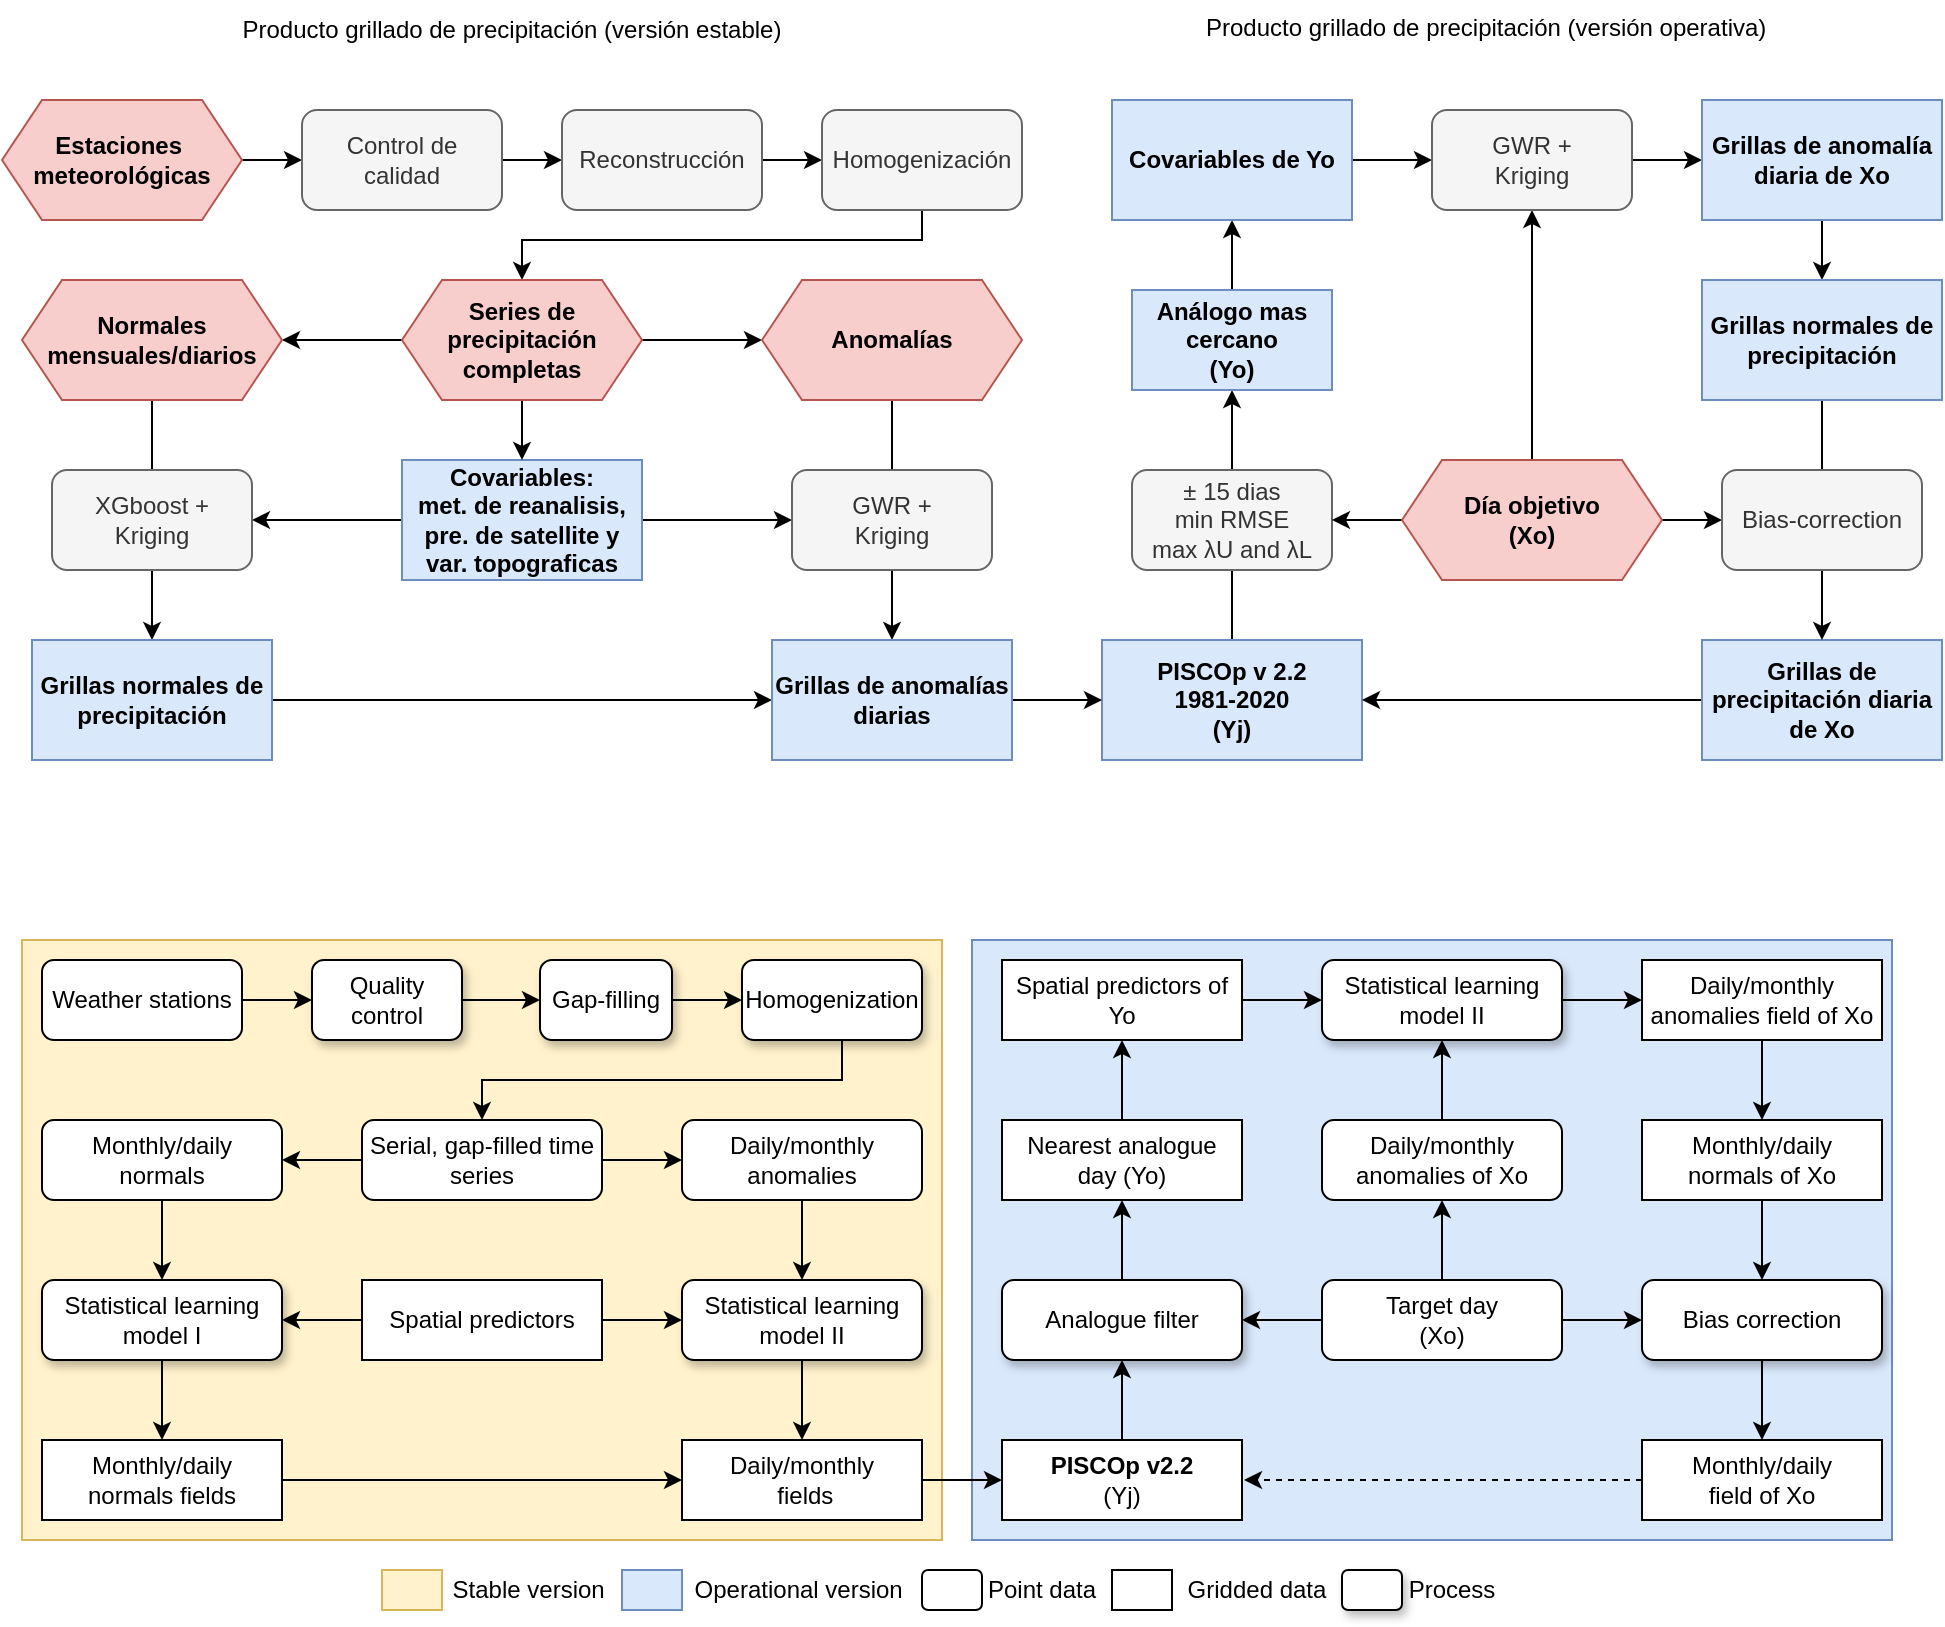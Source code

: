 <mxfile version="20.3.0" type="github">
  <diagram id="sS3vLbdQYCUNgHS4aMn6" name="Page-1">
    <mxGraphModel dx="1422" dy="716" grid="1" gridSize="10" guides="1" tooltips="1" connect="1" arrows="1" fold="1" page="1" pageScale="1" pageWidth="827" pageHeight="1169" math="1" shadow="0">
      <root>
        <mxCell id="0" />
        <mxCell id="1" parent="0" />
        <mxCell id="i-kIbiZcnTvoaVWzt7tH-67" style="edgeStyle=orthogonalEdgeStyle;rounded=0;orthogonalLoop=1;jettySize=auto;html=1;entryX=0.5;entryY=1;entryDx=0;entryDy=0;" parent="1" source="i-kIbiZcnTvoaVWzt7tH-3" target="i-kIbiZcnTvoaVWzt7tH-66" edge="1">
          <mxGeometry relative="1" as="geometry" />
        </mxCell>
        <mxCell id="i-kIbiZcnTvoaVWzt7tH-3" value="PISCOp v 2.2 &lt;br&gt;1981-2020&lt;br&gt;(Yj)" style="rounded=0;whiteSpace=wrap;html=1;fontStyle=1;fillColor=#dae8fc;strokeColor=#6c8ebf;" parent="1" vertex="1">
          <mxGeometry x="600" y="370" width="130" height="60" as="geometry" />
        </mxCell>
        <mxCell id="i-kIbiZcnTvoaVWzt7tH-29" style="edgeStyle=orthogonalEdgeStyle;rounded=0;orthogonalLoop=1;jettySize=auto;html=1;entryX=0;entryY=0.5;entryDx=0;entryDy=0;" parent="1" target="i-kIbiZcnTvoaVWzt7tH-24" edge="1">
          <mxGeometry relative="1" as="geometry">
            <mxPoint x="169.989" y="130.034" as="sourcePoint" />
          </mxGeometry>
        </mxCell>
        <mxCell id="i-kIbiZcnTvoaVWzt7tH-30" style="edgeStyle=orthogonalEdgeStyle;rounded=0;orthogonalLoop=1;jettySize=auto;html=1;" parent="1" source="i-kIbiZcnTvoaVWzt7tH-24" edge="1">
          <mxGeometry relative="1" as="geometry">
            <mxPoint x="330" y="130" as="targetPoint" />
          </mxGeometry>
        </mxCell>
        <mxCell id="i-kIbiZcnTvoaVWzt7tH-24" value="Control de &lt;br&gt;calidad" style="rounded=1;whiteSpace=wrap;html=1;fillColor=#f5f5f5;strokeColor=#666666;fontColor=#333333;" parent="1" vertex="1">
          <mxGeometry x="200" y="105" width="100" height="50" as="geometry" />
        </mxCell>
        <mxCell id="i-kIbiZcnTvoaVWzt7tH-31" style="edgeStyle=orthogonalEdgeStyle;rounded=0;orthogonalLoop=1;jettySize=auto;html=1;" parent="1" source="i-kIbiZcnTvoaVWzt7tH-25" edge="1">
          <mxGeometry relative="1" as="geometry">
            <mxPoint x="460" y="130" as="targetPoint" />
          </mxGeometry>
        </mxCell>
        <mxCell id="i-kIbiZcnTvoaVWzt7tH-25" value="Reconstrucción" style="rounded=1;whiteSpace=wrap;html=1;fillColor=#f5f5f5;strokeColor=#666666;fontColor=#333333;" parent="1" vertex="1">
          <mxGeometry x="330" y="105" width="100" height="50" as="geometry" />
        </mxCell>
        <mxCell id="i-kIbiZcnTvoaVWzt7tH-32" style="edgeStyle=orthogonalEdgeStyle;rounded=0;orthogonalLoop=1;jettySize=auto;html=1;" parent="1" source="i-kIbiZcnTvoaVWzt7tH-26" edge="1">
          <mxGeometry relative="1" as="geometry">
            <mxPoint x="310" y="190" as="targetPoint" />
            <Array as="points">
              <mxPoint x="510" y="170" />
              <mxPoint x="310" y="170" />
            </Array>
          </mxGeometry>
        </mxCell>
        <mxCell id="i-kIbiZcnTvoaVWzt7tH-26" value="Homogenización" style="rounded=1;whiteSpace=wrap;html=1;fillColor=#f5f5f5;strokeColor=#666666;fontColor=#333333;" parent="1" vertex="1">
          <mxGeometry x="460" y="105" width="100" height="50" as="geometry" />
        </mxCell>
        <mxCell id="i-kIbiZcnTvoaVWzt7tH-34" style="edgeStyle=orthogonalEdgeStyle;rounded=0;orthogonalLoop=1;jettySize=auto;html=1;entryX=0;entryY=0.5;entryDx=0;entryDy=0;" parent="1" edge="1">
          <mxGeometry relative="1" as="geometry">
            <mxPoint x="360" y="220" as="sourcePoint" />
            <mxPoint x="430" y="220" as="targetPoint" />
          </mxGeometry>
        </mxCell>
        <mxCell id="i-kIbiZcnTvoaVWzt7tH-35" style="edgeStyle=orthogonalEdgeStyle;rounded=0;orthogonalLoop=1;jettySize=auto;html=1;" parent="1" edge="1">
          <mxGeometry relative="1" as="geometry">
            <mxPoint x="250" y="220" as="sourcePoint" />
            <mxPoint x="190" y="220" as="targetPoint" />
          </mxGeometry>
        </mxCell>
        <mxCell id="i-kIbiZcnTvoaVWzt7tH-53" style="edgeStyle=orthogonalEdgeStyle;rounded=0;orthogonalLoop=1;jettySize=auto;html=1;entryX=1;entryY=0.5;entryDx=0;entryDy=0;" parent="1" source="i-kIbiZcnTvoaVWzt7tH-37" target="i-kIbiZcnTvoaVWzt7tH-49" edge="1">
          <mxGeometry relative="1" as="geometry" />
        </mxCell>
        <mxCell id="i-kIbiZcnTvoaVWzt7tH-60" style="edgeStyle=orthogonalEdgeStyle;rounded=0;orthogonalLoop=1;jettySize=auto;html=1;entryX=0;entryY=0.5;entryDx=0;entryDy=0;" parent="1" source="i-kIbiZcnTvoaVWzt7tH-37" target="i-kIbiZcnTvoaVWzt7tH-50" edge="1">
          <mxGeometry relative="1" as="geometry" />
        </mxCell>
        <mxCell id="i-kIbiZcnTvoaVWzt7tH-37" value="Covariables:&lt;br&gt;met. de reanalisis, pre. de satellite y var. topograficas" style="rounded=1;whiteSpace=wrap;html=1;arcSize=0;fontStyle=1;fillColor=#dae8fc;strokeColor=#6c8ebf;" parent="1" vertex="1">
          <mxGeometry x="250" y="280" width="120" height="60" as="geometry" />
        </mxCell>
        <mxCell id="i-kIbiZcnTvoaVWzt7tH-43" style="edgeStyle=orthogonalEdgeStyle;rounded=0;orthogonalLoop=1;jettySize=auto;html=1;entryX=0.5;entryY=0;entryDx=0;entryDy=0;" parent="1" source="i-kIbiZcnTvoaVWzt7tH-41" target="i-kIbiZcnTvoaVWzt7tH-37" edge="1">
          <mxGeometry relative="1" as="geometry" />
        </mxCell>
        <mxCell id="i-kIbiZcnTvoaVWzt7tH-41" value="&lt;b style=&quot;&quot;&gt;Series de precipitación completas&lt;/b&gt;" style="shape=hexagon;perimeter=hexagonPerimeter2;whiteSpace=wrap;html=1;fixedSize=1;rounded=0;fillColor=#f8cecc;strokeColor=#b85450;" parent="1" vertex="1">
          <mxGeometry x="250" y="190" width="120" height="60" as="geometry" />
        </mxCell>
        <mxCell id="i-kIbiZcnTvoaVWzt7tH-44" value="&lt;b style=&quot;&quot;&gt;Estaciones&amp;nbsp;&lt;br&gt;&lt;/b&gt;&lt;b&gt;meteorológicas&lt;/b&gt;" style="shape=hexagon;perimeter=hexagonPerimeter2;whiteSpace=wrap;html=1;fixedSize=1;rounded=0;fillColor=#f8cecc;strokeColor=#b85450;" parent="1" vertex="1">
          <mxGeometry x="50" y="100" width="120" height="60" as="geometry" />
        </mxCell>
        <mxCell id="i-kIbiZcnTvoaVWzt7tH-56" style="edgeStyle=orthogonalEdgeStyle;rounded=0;orthogonalLoop=1;jettySize=auto;html=1;entryX=0.5;entryY=0;entryDx=0;entryDy=0;" parent="1" source="i-kIbiZcnTvoaVWzt7tH-45" target="i-kIbiZcnTvoaVWzt7tH-51" edge="1">
          <mxGeometry relative="1" as="geometry" />
        </mxCell>
        <mxCell id="i-kIbiZcnTvoaVWzt7tH-45" value="&lt;b&gt;Normales mensuales/diarios&lt;/b&gt;" style="shape=hexagon;perimeter=hexagonPerimeter2;whiteSpace=wrap;html=1;fixedSize=1;rounded=0;fillColor=#f8cecc;strokeColor=#b85450;" parent="1" vertex="1">
          <mxGeometry x="60" y="190" width="130" height="60" as="geometry" />
        </mxCell>
        <mxCell id="i-kIbiZcnTvoaVWzt7tH-58" style="edgeStyle=orthogonalEdgeStyle;rounded=0;orthogonalLoop=1;jettySize=auto;html=1;entryX=0.5;entryY=0;entryDx=0;entryDy=0;" parent="1" source="i-kIbiZcnTvoaVWzt7tH-46" target="i-kIbiZcnTvoaVWzt7tH-57" edge="1">
          <mxGeometry relative="1" as="geometry" />
        </mxCell>
        <mxCell id="i-kIbiZcnTvoaVWzt7tH-46" value="&lt;b&gt;Anomalías&lt;/b&gt;" style="shape=hexagon;perimeter=hexagonPerimeter2;whiteSpace=wrap;html=1;fixedSize=1;rounded=0;fillColor=#f8cecc;strokeColor=#b85450;" parent="1" vertex="1">
          <mxGeometry x="430" y="190" width="130" height="60" as="geometry" />
        </mxCell>
        <mxCell id="i-kIbiZcnTvoaVWzt7tH-49" value="XGboost +&lt;br&gt;Kriging" style="rounded=1;whiteSpace=wrap;html=1;fillColor=#f5f5f5;strokeColor=#666666;fontColor=#333333;" parent="1" vertex="1">
          <mxGeometry x="75" y="285" width="100" height="50" as="geometry" />
        </mxCell>
        <mxCell id="i-kIbiZcnTvoaVWzt7tH-50" value="GWR +&lt;br&gt;Kriging" style="rounded=1;whiteSpace=wrap;html=1;fillColor=#f5f5f5;strokeColor=#666666;fontColor=#333333;" parent="1" vertex="1">
          <mxGeometry x="445" y="285" width="100" height="50" as="geometry" />
        </mxCell>
        <mxCell id="i-kIbiZcnTvoaVWzt7tH-61" style="edgeStyle=orthogonalEdgeStyle;rounded=0;orthogonalLoop=1;jettySize=auto;html=1;entryX=0;entryY=0.5;entryDx=0;entryDy=0;" parent="1" source="i-kIbiZcnTvoaVWzt7tH-51" target="i-kIbiZcnTvoaVWzt7tH-57" edge="1">
          <mxGeometry relative="1" as="geometry" />
        </mxCell>
        <mxCell id="i-kIbiZcnTvoaVWzt7tH-51" value="Grillas normales de precipitación" style="rounded=1;whiteSpace=wrap;html=1;arcSize=0;fontStyle=1;fillColor=#dae8fc;strokeColor=#6c8ebf;" parent="1" vertex="1">
          <mxGeometry x="65" y="370" width="120" height="60" as="geometry" />
        </mxCell>
        <mxCell id="i-kIbiZcnTvoaVWzt7tH-62" style="edgeStyle=orthogonalEdgeStyle;rounded=0;orthogonalLoop=1;jettySize=auto;html=1;entryX=0;entryY=0.5;entryDx=0;entryDy=0;" parent="1" source="i-kIbiZcnTvoaVWzt7tH-57" target="i-kIbiZcnTvoaVWzt7tH-3" edge="1">
          <mxGeometry relative="1" as="geometry" />
        </mxCell>
        <mxCell id="i-kIbiZcnTvoaVWzt7tH-57" value="Grillas de anomalías diarias" style="rounded=1;whiteSpace=wrap;html=1;arcSize=0;fontStyle=1;fillColor=#dae8fc;strokeColor=#6c8ebf;" parent="1" vertex="1">
          <mxGeometry x="435" y="370" width="120" height="60" as="geometry" />
        </mxCell>
        <mxCell id="i-kIbiZcnTvoaVWzt7tH-65" value="± 15 dias&lt;br&gt;min RMSE&lt;br&gt;max&amp;nbsp;λU and λL" style="rounded=1;whiteSpace=wrap;html=1;fillColor=#f5f5f5;strokeColor=#666666;fontColor=#333333;" parent="1" vertex="1">
          <mxGeometry x="615" y="285" width="100" height="50" as="geometry" />
        </mxCell>
        <mxCell id="i-kIbiZcnTvoaVWzt7tH-74" style="edgeStyle=orthogonalEdgeStyle;rounded=0;orthogonalLoop=1;jettySize=auto;html=1;entryX=0.5;entryY=1;entryDx=0;entryDy=0;" parent="1" source="i-kIbiZcnTvoaVWzt7tH-66" target="i-kIbiZcnTvoaVWzt7tH-70" edge="1">
          <mxGeometry relative="1" as="geometry" />
        </mxCell>
        <mxCell id="i-kIbiZcnTvoaVWzt7tH-66" value="Análogo mas cercano&lt;br&gt;(Yo)" style="rounded=1;whiteSpace=wrap;html=1;arcSize=0;fontStyle=1;fillColor=#dae8fc;strokeColor=#6c8ebf;" parent="1" vertex="1">
          <mxGeometry x="615" y="195" width="100" height="50" as="geometry" />
        </mxCell>
        <mxCell id="i-kIbiZcnTvoaVWzt7tH-69" style="edgeStyle=orthogonalEdgeStyle;rounded=0;orthogonalLoop=1;jettySize=auto;html=1;entryX=1;entryY=0.5;entryDx=0;entryDy=0;" parent="1" source="i-kIbiZcnTvoaVWzt7tH-68" target="i-kIbiZcnTvoaVWzt7tH-65" edge="1">
          <mxGeometry relative="1" as="geometry" />
        </mxCell>
        <mxCell id="i-kIbiZcnTvoaVWzt7tH-73" style="edgeStyle=orthogonalEdgeStyle;rounded=0;orthogonalLoop=1;jettySize=auto;html=1;entryX=0.5;entryY=1;entryDx=0;entryDy=0;" parent="1" source="i-kIbiZcnTvoaVWzt7tH-68" target="i-kIbiZcnTvoaVWzt7tH-72" edge="1">
          <mxGeometry relative="1" as="geometry">
            <mxPoint x="815" y="190" as="targetPoint" />
          </mxGeometry>
        </mxCell>
        <mxCell id="i-kIbiZcnTvoaVWzt7tH-87" style="edgeStyle=orthogonalEdgeStyle;rounded=0;orthogonalLoop=1;jettySize=auto;html=1;entryX=0;entryY=0.5;entryDx=0;entryDy=0;" parent="1" source="i-kIbiZcnTvoaVWzt7tH-68" target="i-kIbiZcnTvoaVWzt7tH-86" edge="1">
          <mxGeometry relative="1" as="geometry" />
        </mxCell>
        <mxCell id="i-kIbiZcnTvoaVWzt7tH-68" value="&lt;b&gt;Día&amp;nbsp;objetivo&lt;/b&gt;&lt;br&gt;&lt;b&gt;(Xo)&lt;/b&gt;" style="shape=hexagon;perimeter=hexagonPerimeter2;whiteSpace=wrap;html=1;fixedSize=1;rounded=0;fillColor=#f8cecc;strokeColor=#b85450;" parent="1" vertex="1">
          <mxGeometry x="750" y="280" width="130" height="60" as="geometry" />
        </mxCell>
        <mxCell id="i-kIbiZcnTvoaVWzt7tH-71" style="edgeStyle=orthogonalEdgeStyle;rounded=0;orthogonalLoop=1;jettySize=auto;html=1;entryX=0;entryY=0.5;entryDx=0;entryDy=0;" parent="1" source="i-kIbiZcnTvoaVWzt7tH-70" target="i-kIbiZcnTvoaVWzt7tH-72" edge="1">
          <mxGeometry relative="1" as="geometry">
            <mxPoint x="760" y="130" as="targetPoint" />
          </mxGeometry>
        </mxCell>
        <mxCell id="i-kIbiZcnTvoaVWzt7tH-70" value="Covariables de Yo" style="rounded=1;whiteSpace=wrap;html=1;arcSize=0;fontStyle=1;fillColor=#dae8fc;strokeColor=#6c8ebf;" parent="1" vertex="1">
          <mxGeometry x="605" y="100" width="120" height="60" as="geometry" />
        </mxCell>
        <mxCell id="i-kIbiZcnTvoaVWzt7tH-75" style="edgeStyle=orthogonalEdgeStyle;rounded=0;orthogonalLoop=1;jettySize=auto;html=1;" parent="1" source="i-kIbiZcnTvoaVWzt7tH-72" edge="1">
          <mxGeometry relative="1" as="geometry">
            <mxPoint x="900" y="130" as="targetPoint" />
          </mxGeometry>
        </mxCell>
        <mxCell id="i-kIbiZcnTvoaVWzt7tH-72" value="GWR +&lt;br&gt;Kriging" style="rounded=1;whiteSpace=wrap;html=1;fillColor=#f5f5f5;strokeColor=#666666;fontColor=#333333;" parent="1" vertex="1">
          <mxGeometry x="765" y="105" width="100" height="50" as="geometry" />
        </mxCell>
        <mxCell id="i-kIbiZcnTvoaVWzt7tH-81" style="edgeStyle=orthogonalEdgeStyle;rounded=0;orthogonalLoop=1;jettySize=auto;html=1;" parent="1" source="i-kIbiZcnTvoaVWzt7tH-76" target="i-kIbiZcnTvoaVWzt7tH-79" edge="1">
          <mxGeometry relative="1" as="geometry" />
        </mxCell>
        <mxCell id="i-kIbiZcnTvoaVWzt7tH-76" value="Grillas de anomalía diaria de Xo" style="rounded=1;whiteSpace=wrap;html=1;arcSize=0;fontStyle=1;fillColor=#dae8fc;strokeColor=#6c8ebf;" parent="1" vertex="1">
          <mxGeometry x="900" y="100" width="120" height="60" as="geometry" />
        </mxCell>
        <mxCell id="i-kIbiZcnTvoaVWzt7tH-83" style="edgeStyle=orthogonalEdgeStyle;rounded=0;orthogonalLoop=1;jettySize=auto;html=1;entryX=1;entryY=0.5;entryDx=0;entryDy=0;" parent="1" source="i-kIbiZcnTvoaVWzt7tH-78" target="i-kIbiZcnTvoaVWzt7tH-3" edge="1">
          <mxGeometry relative="1" as="geometry" />
        </mxCell>
        <mxCell id="i-kIbiZcnTvoaVWzt7tH-78" value="Grillas de precipitación diaria de Xo" style="rounded=1;whiteSpace=wrap;html=1;arcSize=0;fontStyle=1;fillColor=#dae8fc;strokeColor=#6c8ebf;" parent="1" vertex="1">
          <mxGeometry x="900" y="370" width="120" height="60" as="geometry" />
        </mxCell>
        <mxCell id="i-kIbiZcnTvoaVWzt7tH-82" style="edgeStyle=orthogonalEdgeStyle;rounded=0;orthogonalLoop=1;jettySize=auto;html=1;entryX=0.5;entryY=0;entryDx=0;entryDy=0;" parent="1" source="i-kIbiZcnTvoaVWzt7tH-79" target="i-kIbiZcnTvoaVWzt7tH-78" edge="1">
          <mxGeometry relative="1" as="geometry" />
        </mxCell>
        <mxCell id="i-kIbiZcnTvoaVWzt7tH-79" value="Grillas normales de precipitación" style="rounded=1;whiteSpace=wrap;html=1;arcSize=0;fontStyle=1;fillColor=#dae8fc;strokeColor=#6c8ebf;" parent="1" vertex="1">
          <mxGeometry x="900" y="190" width="120" height="60" as="geometry" />
        </mxCell>
        <mxCell id="i-kIbiZcnTvoaVWzt7tH-84" value="Producto grillado de precipitación (versión estable)" style="text;html=1;strokeColor=none;fillColor=none;align=center;verticalAlign=middle;whiteSpace=wrap;rounded=0;" parent="1" vertex="1">
          <mxGeometry x="50" y="50" width="510" height="30" as="geometry" />
        </mxCell>
        <mxCell id="i-kIbiZcnTvoaVWzt7tH-85" value="&lt;span style=&quot;color: rgb(0, 0, 0); font-family: Helvetica; font-size: 12px; font-style: normal; font-variant-ligatures: normal; font-variant-caps: normal; font-weight: 400; letter-spacing: normal; orphans: 2; text-align: center; text-indent: 0px; text-transform: none; widows: 2; word-spacing: 0px; -webkit-text-stroke-width: 0px; text-decoration-thickness: initial; text-decoration-style: initial; text-decoration-color: initial; float: none; display: inline !important;&quot;&gt;Producto grillado de precipitación (versión operativa)&lt;/span&gt;" style="text;whiteSpace=wrap;html=1;" parent="1" vertex="1">
          <mxGeometry x="650" y="50" width="290" height="30" as="geometry" />
        </mxCell>
        <mxCell id="i-kIbiZcnTvoaVWzt7tH-86" value="Bias-correction" style="rounded=1;whiteSpace=wrap;html=1;fillColor=#f5f5f5;strokeColor=#666666;fontColor=#333333;" parent="1" vertex="1">
          <mxGeometry x="910" y="285" width="100" height="50" as="geometry" />
        </mxCell>
        <mxCell id="mpdh4M1Air6smqm6-CYA-55" value="" style="rounded=0;whiteSpace=wrap;html=1;fillColor=#dae8fc;strokeColor=#6c8ebf;strokeWidth=1;" vertex="1" parent="1">
          <mxGeometry x="535" y="520" width="460" height="300" as="geometry" />
        </mxCell>
        <mxCell id="mpdh4M1Air6smqm6-CYA-54" value="" style="rounded=0;whiteSpace=wrap;html=1;fillColor=#fff2cc;strokeColor=#d6b656;strokeWidth=1;" vertex="1" parent="1">
          <mxGeometry x="60" y="520" width="460" height="300" as="geometry" />
        </mxCell>
        <mxCell id="mpdh4M1Air6smqm6-CYA-3" value="Weather stations" style="rounded=1;whiteSpace=wrap;html=1;strokeWidth=1;" vertex="1" parent="1">
          <mxGeometry x="70" y="530" width="100" height="40" as="geometry" />
        </mxCell>
        <mxCell id="mpdh4M1Air6smqm6-CYA-4" value="Quality &lt;br&gt;control" style="rounded=1;whiteSpace=wrap;html=1;glass=0;sketch=0;shadow=1;strokeWidth=1;" vertex="1" parent="1">
          <mxGeometry x="205" y="530" width="75" height="40" as="geometry" />
        </mxCell>
        <mxCell id="mpdh4M1Air6smqm6-CYA-16" style="edgeStyle=orthogonalEdgeStyle;rounded=0;orthogonalLoop=1;jettySize=auto;html=1;strokeWidth=1;" edge="1" parent="1" source="mpdh4M1Air6smqm6-CYA-3" target="mpdh4M1Air6smqm6-CYA-4">
          <mxGeometry relative="1" as="geometry" />
        </mxCell>
        <mxCell id="mpdh4M1Air6smqm6-CYA-5" value="Gap-filling" style="rounded=1;whiteSpace=wrap;html=1;glass=0;sketch=0;shadow=1;strokeWidth=1;" vertex="1" parent="1">
          <mxGeometry x="319" y="530" width="66" height="40" as="geometry" />
        </mxCell>
        <mxCell id="mpdh4M1Air6smqm6-CYA-17" style="edgeStyle=orthogonalEdgeStyle;rounded=0;orthogonalLoop=1;jettySize=auto;html=1;entryX=0;entryY=0.5;entryDx=0;entryDy=0;strokeWidth=1;" edge="1" parent="1" source="mpdh4M1Air6smqm6-CYA-4" target="mpdh4M1Air6smqm6-CYA-5">
          <mxGeometry relative="1" as="geometry" />
        </mxCell>
        <mxCell id="mpdh4M1Air6smqm6-CYA-6" value="Homogenization" style="rounded=1;whiteSpace=wrap;html=1;glass=0;sketch=0;shadow=1;strokeWidth=1;" vertex="1" parent="1">
          <mxGeometry x="420" y="530" width="90" height="40" as="geometry" />
        </mxCell>
        <mxCell id="mpdh4M1Air6smqm6-CYA-18" style="edgeStyle=orthogonalEdgeStyle;rounded=0;orthogonalLoop=1;jettySize=auto;html=1;entryX=0;entryY=0.5;entryDx=0;entryDy=0;strokeWidth=1;" edge="1" parent="1" source="mpdh4M1Air6smqm6-CYA-5" target="mpdh4M1Air6smqm6-CYA-6">
          <mxGeometry relative="1" as="geometry" />
        </mxCell>
        <mxCell id="mpdh4M1Air6smqm6-CYA-7" value="Serial, gap-filled time series" style="rounded=1;whiteSpace=wrap;html=1;strokeWidth=1;" vertex="1" parent="1">
          <mxGeometry x="230" y="610" width="120" height="40" as="geometry" />
        </mxCell>
        <mxCell id="mpdh4M1Air6smqm6-CYA-19" style="edgeStyle=orthogonalEdgeStyle;rounded=0;orthogonalLoop=1;jettySize=auto;html=1;entryX=0.5;entryY=0;entryDx=0;entryDy=0;strokeWidth=1;" edge="1" parent="1" source="mpdh4M1Air6smqm6-CYA-6" target="mpdh4M1Air6smqm6-CYA-7">
          <mxGeometry relative="1" as="geometry">
            <Array as="points">
              <mxPoint x="470" y="590" />
              <mxPoint x="290" y="590" />
            </Array>
          </mxGeometry>
        </mxCell>
        <mxCell id="mpdh4M1Air6smqm6-CYA-8" value="Monthly/daily &lt;br&gt;normals" style="rounded=1;whiteSpace=wrap;html=1;strokeWidth=1;" vertex="1" parent="1">
          <mxGeometry x="70" y="610" width="120" height="40" as="geometry" />
        </mxCell>
        <mxCell id="mpdh4M1Air6smqm6-CYA-20" style="edgeStyle=orthogonalEdgeStyle;rounded=0;orthogonalLoop=1;jettySize=auto;html=1;entryX=1;entryY=0.5;entryDx=0;entryDy=0;strokeWidth=1;" edge="1" parent="1" source="mpdh4M1Air6smqm6-CYA-7" target="mpdh4M1Air6smqm6-CYA-8">
          <mxGeometry relative="1" as="geometry" />
        </mxCell>
        <mxCell id="mpdh4M1Air6smqm6-CYA-60" style="edgeStyle=orthogonalEdgeStyle;rounded=0;orthogonalLoop=1;jettySize=auto;html=1;entryX=0.5;entryY=0;entryDx=0;entryDy=0;strokeWidth=1;targetPerimeterSpacing=1;" edge="1" parent="1" source="mpdh4M1Air6smqm6-CYA-9" target="mpdh4M1Air6smqm6-CYA-12">
          <mxGeometry relative="1" as="geometry" />
        </mxCell>
        <mxCell id="mpdh4M1Air6smqm6-CYA-9" value="Daily/monthly anomalies" style="rounded=1;whiteSpace=wrap;html=1;strokeWidth=1;" vertex="1" parent="1">
          <mxGeometry x="390" y="610" width="120" height="40" as="geometry" />
        </mxCell>
        <mxCell id="mpdh4M1Air6smqm6-CYA-21" style="edgeStyle=orthogonalEdgeStyle;rounded=0;orthogonalLoop=1;jettySize=auto;html=1;entryX=0;entryY=0.5;entryDx=0;entryDy=0;strokeWidth=1;" edge="1" parent="1" source="mpdh4M1Air6smqm6-CYA-7" target="mpdh4M1Air6smqm6-CYA-9">
          <mxGeometry relative="1" as="geometry" />
        </mxCell>
        <mxCell id="mpdh4M1Air6smqm6-CYA-10" value="Spatial predictors" style="rounded=0;whiteSpace=wrap;html=1;strokeWidth=1;" vertex="1" parent="1">
          <mxGeometry x="230" y="690" width="120" height="40" as="geometry" />
        </mxCell>
        <mxCell id="mpdh4M1Air6smqm6-CYA-11" value="Statistical learning model I" style="rounded=1;whiteSpace=wrap;html=1;glass=0;sketch=0;shadow=1;strokeWidth=1;" vertex="1" parent="1">
          <mxGeometry x="70" y="690" width="120" height="40" as="geometry" />
        </mxCell>
        <mxCell id="mpdh4M1Air6smqm6-CYA-22" style="edgeStyle=orthogonalEdgeStyle;rounded=0;orthogonalLoop=1;jettySize=auto;html=1;entryX=0.5;entryY=0;entryDx=0;entryDy=0;strokeWidth=1;" edge="1" parent="1" source="mpdh4M1Air6smqm6-CYA-8" target="mpdh4M1Air6smqm6-CYA-11">
          <mxGeometry relative="1" as="geometry" />
        </mxCell>
        <mxCell id="mpdh4M1Air6smqm6-CYA-23" style="edgeStyle=orthogonalEdgeStyle;rounded=0;orthogonalLoop=1;jettySize=auto;html=1;entryX=1;entryY=0.5;entryDx=0;entryDy=0;strokeWidth=1;" edge="1" parent="1" source="mpdh4M1Air6smqm6-CYA-10" target="mpdh4M1Air6smqm6-CYA-11">
          <mxGeometry relative="1" as="geometry" />
        </mxCell>
        <mxCell id="mpdh4M1Air6smqm6-CYA-12" value="Statistical learning model II" style="rounded=1;whiteSpace=wrap;html=1;glass=0;sketch=0;shadow=1;strokeWidth=1;" vertex="1" parent="1">
          <mxGeometry x="390" y="690" width="120" height="40" as="geometry" />
        </mxCell>
        <mxCell id="mpdh4M1Air6smqm6-CYA-24" style="edgeStyle=orthogonalEdgeStyle;rounded=0;orthogonalLoop=1;jettySize=auto;html=1;entryX=0;entryY=0.5;entryDx=0;entryDy=0;strokeWidth=1;" edge="1" parent="1" source="mpdh4M1Air6smqm6-CYA-10" target="mpdh4M1Air6smqm6-CYA-12">
          <mxGeometry relative="1" as="geometry" />
        </mxCell>
        <mxCell id="mpdh4M1Air6smqm6-CYA-13" value="Monthly/daily&lt;br&gt;normals&amp;nbsp;fields" style="rounded=0;whiteSpace=wrap;html=1;strokeWidth=1;" vertex="1" parent="1">
          <mxGeometry x="70" y="770" width="120" height="40" as="geometry" />
        </mxCell>
        <mxCell id="mpdh4M1Air6smqm6-CYA-25" style="edgeStyle=orthogonalEdgeStyle;rounded=0;orthogonalLoop=1;jettySize=auto;html=1;entryX=0.5;entryY=0;entryDx=0;entryDy=0;strokeWidth=1;" edge="1" parent="1" source="mpdh4M1Air6smqm6-CYA-11" target="mpdh4M1Air6smqm6-CYA-13">
          <mxGeometry relative="1" as="geometry" />
        </mxCell>
        <mxCell id="mpdh4M1Air6smqm6-CYA-14" value="Daily/monthly&lt;br&gt;&amp;nbsp;fields" style="rounded=0;whiteSpace=wrap;html=1;strokeWidth=1;" vertex="1" parent="1">
          <mxGeometry x="390" y="770" width="120" height="40" as="geometry" />
        </mxCell>
        <mxCell id="mpdh4M1Air6smqm6-CYA-26" style="edgeStyle=orthogonalEdgeStyle;rounded=0;orthogonalLoop=1;jettySize=auto;html=1;entryX=0.5;entryY=0;entryDx=0;entryDy=0;strokeWidth=1;" edge="1" parent="1" source="mpdh4M1Air6smqm6-CYA-12" target="mpdh4M1Air6smqm6-CYA-14">
          <mxGeometry relative="1" as="geometry" />
        </mxCell>
        <mxCell id="mpdh4M1Air6smqm6-CYA-15" style="edgeStyle=orthogonalEdgeStyle;rounded=0;orthogonalLoop=1;jettySize=auto;html=1;entryX=0;entryY=0.5;entryDx=0;entryDy=0;strokeWidth=1;" edge="1" parent="1" source="mpdh4M1Air6smqm6-CYA-13" target="mpdh4M1Air6smqm6-CYA-14">
          <mxGeometry relative="1" as="geometry" />
        </mxCell>
        <mxCell id="mpdh4M1Air6smqm6-CYA-28" value="&lt;b&gt;PISCOp v2.2&lt;br&gt;&lt;/b&gt;(Yj)" style="rounded=0;whiteSpace=wrap;html=1;strokeWidth=1;" vertex="1" parent="1">
          <mxGeometry x="550" y="770" width="120" height="40" as="geometry" />
        </mxCell>
        <mxCell id="mpdh4M1Air6smqm6-CYA-49" style="edgeStyle=orthogonalEdgeStyle;rounded=0;orthogonalLoop=1;jettySize=auto;html=1;entryX=0;entryY=0.5;entryDx=0;entryDy=0;strokeWidth=1;" edge="1" parent="1" source="mpdh4M1Air6smqm6-CYA-14" target="mpdh4M1Air6smqm6-CYA-28">
          <mxGeometry relative="1" as="geometry" />
        </mxCell>
        <mxCell id="mpdh4M1Air6smqm6-CYA-29" value="Analogue filter" style="rounded=1;whiteSpace=wrap;html=1;glass=0;sketch=0;shadow=1;strokeWidth=1;" vertex="1" parent="1">
          <mxGeometry x="550" y="690" width="120" height="40" as="geometry" />
        </mxCell>
        <mxCell id="mpdh4M1Air6smqm6-CYA-40" style="edgeStyle=orthogonalEdgeStyle;rounded=0;orthogonalLoop=1;jettySize=auto;html=1;entryX=0.5;entryY=1;entryDx=0;entryDy=0;strokeWidth=1;" edge="1" parent="1" source="mpdh4M1Air6smqm6-CYA-28" target="mpdh4M1Air6smqm6-CYA-29">
          <mxGeometry relative="1" as="geometry" />
        </mxCell>
        <mxCell id="mpdh4M1Air6smqm6-CYA-30" value="Nearest analogue &lt;br&gt;day (Yo)" style="rounded=0;whiteSpace=wrap;html=1;strokeWidth=1;" vertex="1" parent="1">
          <mxGeometry x="550" y="610" width="120" height="40" as="geometry" />
        </mxCell>
        <mxCell id="mpdh4M1Air6smqm6-CYA-41" style="edgeStyle=orthogonalEdgeStyle;rounded=0;orthogonalLoop=1;jettySize=auto;html=1;strokeWidth=1;" edge="1" parent="1" source="mpdh4M1Air6smqm6-CYA-29" target="mpdh4M1Air6smqm6-CYA-30">
          <mxGeometry relative="1" as="geometry" />
        </mxCell>
        <mxCell id="mpdh4M1Air6smqm6-CYA-31" value="Spatial predictors of Yo" style="rounded=0;whiteSpace=wrap;html=1;strokeWidth=1;" vertex="1" parent="1">
          <mxGeometry x="550" y="530" width="120" height="40" as="geometry" />
        </mxCell>
        <mxCell id="mpdh4M1Air6smqm6-CYA-42" style="edgeStyle=orthogonalEdgeStyle;rounded=0;orthogonalLoop=1;jettySize=auto;html=1;strokeWidth=1;" edge="1" parent="1" source="mpdh4M1Air6smqm6-CYA-30" target="mpdh4M1Air6smqm6-CYA-31">
          <mxGeometry relative="1" as="geometry" />
        </mxCell>
        <mxCell id="mpdh4M1Air6smqm6-CYA-68" style="edgeStyle=orthogonalEdgeStyle;rounded=0;orthogonalLoop=1;jettySize=auto;html=1;entryX=0;entryY=0.5;entryDx=0;entryDy=0;strokeWidth=1;targetPerimeterSpacing=1;" edge="1" parent="1" source="mpdh4M1Air6smqm6-CYA-32" target="mpdh4M1Air6smqm6-CYA-67">
          <mxGeometry relative="1" as="geometry" />
        </mxCell>
        <mxCell id="mpdh4M1Air6smqm6-CYA-32" value="Statistical learning model II" style="rounded=1;whiteSpace=wrap;html=1;glass=0;sketch=0;shadow=1;strokeWidth=1;" vertex="1" parent="1">
          <mxGeometry x="710" y="530" width="120" height="40" as="geometry" />
        </mxCell>
        <mxCell id="mpdh4M1Air6smqm6-CYA-43" style="edgeStyle=orthogonalEdgeStyle;rounded=0;orthogonalLoop=1;jettySize=auto;html=1;entryX=0;entryY=0.5;entryDx=0;entryDy=0;strokeWidth=1;" edge="1" parent="1" source="mpdh4M1Air6smqm6-CYA-31" target="mpdh4M1Air6smqm6-CYA-32">
          <mxGeometry relative="1" as="geometry" />
        </mxCell>
        <mxCell id="mpdh4M1Air6smqm6-CYA-65" style="edgeStyle=orthogonalEdgeStyle;rounded=0;orthogonalLoop=1;jettySize=auto;html=1;entryX=0.5;entryY=1;entryDx=0;entryDy=0;strokeWidth=1;targetPerimeterSpacing=1;" edge="1" parent="1" source="mpdh4M1Air6smqm6-CYA-35" target="mpdh4M1Air6smqm6-CYA-32">
          <mxGeometry relative="1" as="geometry" />
        </mxCell>
        <mxCell id="mpdh4M1Air6smqm6-CYA-35" value="Daily/monthly anomalies of Xo" style="rounded=1;whiteSpace=wrap;html=1;strokeWidth=1;" vertex="1" parent="1">
          <mxGeometry x="710" y="610" width="120" height="40" as="geometry" />
        </mxCell>
        <mxCell id="mpdh4M1Air6smqm6-CYA-62" style="edgeStyle=orthogonalEdgeStyle;rounded=0;orthogonalLoop=1;jettySize=auto;html=1;entryX=0.5;entryY=0;entryDx=0;entryDy=0;strokeWidth=1;targetPerimeterSpacing=1;" edge="1" parent="1" source="mpdh4M1Air6smqm6-CYA-36" target="mpdh4M1Air6smqm6-CYA-37">
          <mxGeometry relative="1" as="geometry" />
        </mxCell>
        <mxCell id="mpdh4M1Air6smqm6-CYA-36" value="Monthly/daily&lt;br&gt;normals of Xo" style="rounded=0;whiteSpace=wrap;html=1;strokeWidth=1;" vertex="1" parent="1">
          <mxGeometry x="870" y="610" width="120" height="40" as="geometry" />
        </mxCell>
        <mxCell id="mpdh4M1Air6smqm6-CYA-37" value="Bias correction" style="rounded=1;whiteSpace=wrap;html=1;glass=0;sketch=0;shadow=1;strokeWidth=1;" vertex="1" parent="1">
          <mxGeometry x="870" y="690" width="120" height="40" as="geometry" />
        </mxCell>
        <mxCell id="mpdh4M1Air6smqm6-CYA-50" style="edgeStyle=orthogonalEdgeStyle;rounded=0;orthogonalLoop=1;jettySize=auto;html=1;dashed=1;strokeWidth=1;targetPerimeterSpacing=1;" edge="1" parent="1" source="mpdh4M1Air6smqm6-CYA-38" target="mpdh4M1Air6smqm6-CYA-28">
          <mxGeometry relative="1" as="geometry" />
        </mxCell>
        <mxCell id="mpdh4M1Air6smqm6-CYA-38" value="Monthly/daily&lt;br&gt;field of Xo" style="rounded=0;whiteSpace=wrap;html=1;strokeWidth=1;" vertex="1" parent="1">
          <mxGeometry x="870" y="770" width="120" height="40" as="geometry" />
        </mxCell>
        <mxCell id="mpdh4M1Air6smqm6-CYA-48" style="edgeStyle=orthogonalEdgeStyle;rounded=0;orthogonalLoop=1;jettySize=auto;html=1;entryX=0.5;entryY=0;entryDx=0;entryDy=0;strokeWidth=1;" edge="1" parent="1" source="mpdh4M1Air6smqm6-CYA-37" target="mpdh4M1Air6smqm6-CYA-38">
          <mxGeometry relative="1" as="geometry" />
        </mxCell>
        <mxCell id="mpdh4M1Air6smqm6-CYA-46" style="edgeStyle=orthogonalEdgeStyle;rounded=0;orthogonalLoop=1;jettySize=auto;html=1;entryX=1;entryY=0.5;entryDx=0;entryDy=0;strokeWidth=1;" edge="1" parent="1" source="mpdh4M1Air6smqm6-CYA-39" target="mpdh4M1Air6smqm6-CYA-29">
          <mxGeometry relative="1" as="geometry" />
        </mxCell>
        <mxCell id="mpdh4M1Air6smqm6-CYA-47" style="edgeStyle=orthogonalEdgeStyle;rounded=0;orthogonalLoop=1;jettySize=auto;html=1;entryX=0;entryY=0.5;entryDx=0;entryDy=0;strokeWidth=1;" edge="1" parent="1" source="mpdh4M1Air6smqm6-CYA-39" target="mpdh4M1Air6smqm6-CYA-37">
          <mxGeometry relative="1" as="geometry" />
        </mxCell>
        <mxCell id="mpdh4M1Air6smqm6-CYA-66" style="edgeStyle=orthogonalEdgeStyle;rounded=0;orthogonalLoop=1;jettySize=auto;html=1;entryX=0.5;entryY=1;entryDx=0;entryDy=0;strokeWidth=1;targetPerimeterSpacing=1;" edge="1" parent="1" source="mpdh4M1Air6smqm6-CYA-39" target="mpdh4M1Air6smqm6-CYA-35">
          <mxGeometry relative="1" as="geometry" />
        </mxCell>
        <mxCell id="mpdh4M1Air6smqm6-CYA-39" value="Target day&lt;br&gt;(Xo)" style="rounded=1;whiteSpace=wrap;html=1;strokeWidth=1;" vertex="1" parent="1">
          <mxGeometry x="710" y="690" width="120" height="40" as="geometry" />
        </mxCell>
        <mxCell id="mpdh4M1Air6smqm6-CYA-69" style="edgeStyle=orthogonalEdgeStyle;rounded=0;orthogonalLoop=1;jettySize=auto;html=1;entryX=0.5;entryY=0;entryDx=0;entryDy=0;strokeWidth=1;targetPerimeterSpacing=1;" edge="1" parent="1" source="mpdh4M1Air6smqm6-CYA-67" target="mpdh4M1Air6smqm6-CYA-36">
          <mxGeometry relative="1" as="geometry" />
        </mxCell>
        <mxCell id="mpdh4M1Air6smqm6-CYA-67" value="Daily/monthly anomalies field of Xo" style="rounded=0;whiteSpace=wrap;html=1;strokeWidth=1;" vertex="1" parent="1">
          <mxGeometry x="870" y="530" width="120" height="40" as="geometry" />
        </mxCell>
        <mxCell id="mpdh4M1Air6smqm6-CYA-70" value="" style="rounded=0;whiteSpace=wrap;html=1;shadow=0;glass=0;sketch=0;fillColor=default;" vertex="1" parent="1">
          <mxGeometry x="605" y="835" width="30" height="20" as="geometry" />
        </mxCell>
        <mxCell id="mpdh4M1Air6smqm6-CYA-72" value="" style="rounded=1;whiteSpace=wrap;html=1;shadow=1;glass=0;sketch=0;fillColor=default;" vertex="1" parent="1">
          <mxGeometry x="720" y="835" width="30" height="20" as="geometry" />
        </mxCell>
        <mxCell id="mpdh4M1Air6smqm6-CYA-73" value="" style="rounded=1;whiteSpace=wrap;html=1;shadow=0;glass=0;sketch=0;fillColor=default;" vertex="1" parent="1">
          <mxGeometry x="510" y="835" width="30" height="20" as="geometry" />
        </mxCell>
        <mxCell id="mpdh4M1Air6smqm6-CYA-74" value="" style="rounded=0;whiteSpace=wrap;html=1;shadow=0;glass=0;sketch=0;fillColor=#fff2cc;strokeColor=#d6b656;" vertex="1" parent="1">
          <mxGeometry x="240" y="835" width="30" height="20" as="geometry" />
        </mxCell>
        <mxCell id="mpdh4M1Air6smqm6-CYA-75" value="" style="rounded=0;whiteSpace=wrap;html=1;shadow=0;glass=0;sketch=0;fillColor=#dae8fc;strokeColor=#6c8ebf;" vertex="1" parent="1">
          <mxGeometry x="360" y="835" width="30" height="20" as="geometry" />
        </mxCell>
        <mxCell id="mpdh4M1Air6smqm6-CYA-78" value="Stable version&amp;nbsp;" style="text;html=1;strokeColor=none;fillColor=none;align=center;verticalAlign=middle;whiteSpace=wrap;rounded=0;shadow=0;glass=0;sketch=0;strokeWidth=1;" vertex="1" parent="1">
          <mxGeometry x="270" y="830" width="90" height="30" as="geometry" />
        </mxCell>
        <mxCell id="mpdh4M1Air6smqm6-CYA-82" value="Operational version&amp;nbsp;" style="text;html=1;strokeColor=none;fillColor=none;align=center;verticalAlign=middle;whiteSpace=wrap;rounded=0;shadow=0;glass=0;sketch=0;strokeWidth=1;" vertex="1" parent="1">
          <mxGeometry x="390" y="830" width="120" height="30" as="geometry" />
        </mxCell>
        <mxCell id="mpdh4M1Air6smqm6-CYA-83" value="Point data" style="text;html=1;strokeColor=none;fillColor=none;align=center;verticalAlign=middle;whiteSpace=wrap;rounded=0;shadow=0;glass=0;sketch=0;strokeWidth=1;" vertex="1" parent="1">
          <mxGeometry x="540" y="830" width="60" height="30" as="geometry" />
        </mxCell>
        <mxCell id="mpdh4M1Air6smqm6-CYA-87" value="Gridded data" style="text;html=1;strokeColor=none;fillColor=none;align=center;verticalAlign=middle;whiteSpace=wrap;rounded=0;shadow=0;glass=0;sketch=0;strokeWidth=1;" vertex="1" parent="1">
          <mxGeometry x="640" y="830" width="75" height="30" as="geometry" />
        </mxCell>
        <mxCell id="mpdh4M1Air6smqm6-CYA-89" value="Process" style="text;html=1;strokeColor=none;fillColor=none;align=center;verticalAlign=middle;whiteSpace=wrap;rounded=0;shadow=0;glass=0;sketch=0;strokeWidth=1;" vertex="1" parent="1">
          <mxGeometry x="750" y="830" width="50" height="30" as="geometry" />
        </mxCell>
      </root>
    </mxGraphModel>
  </diagram>
</mxfile>
